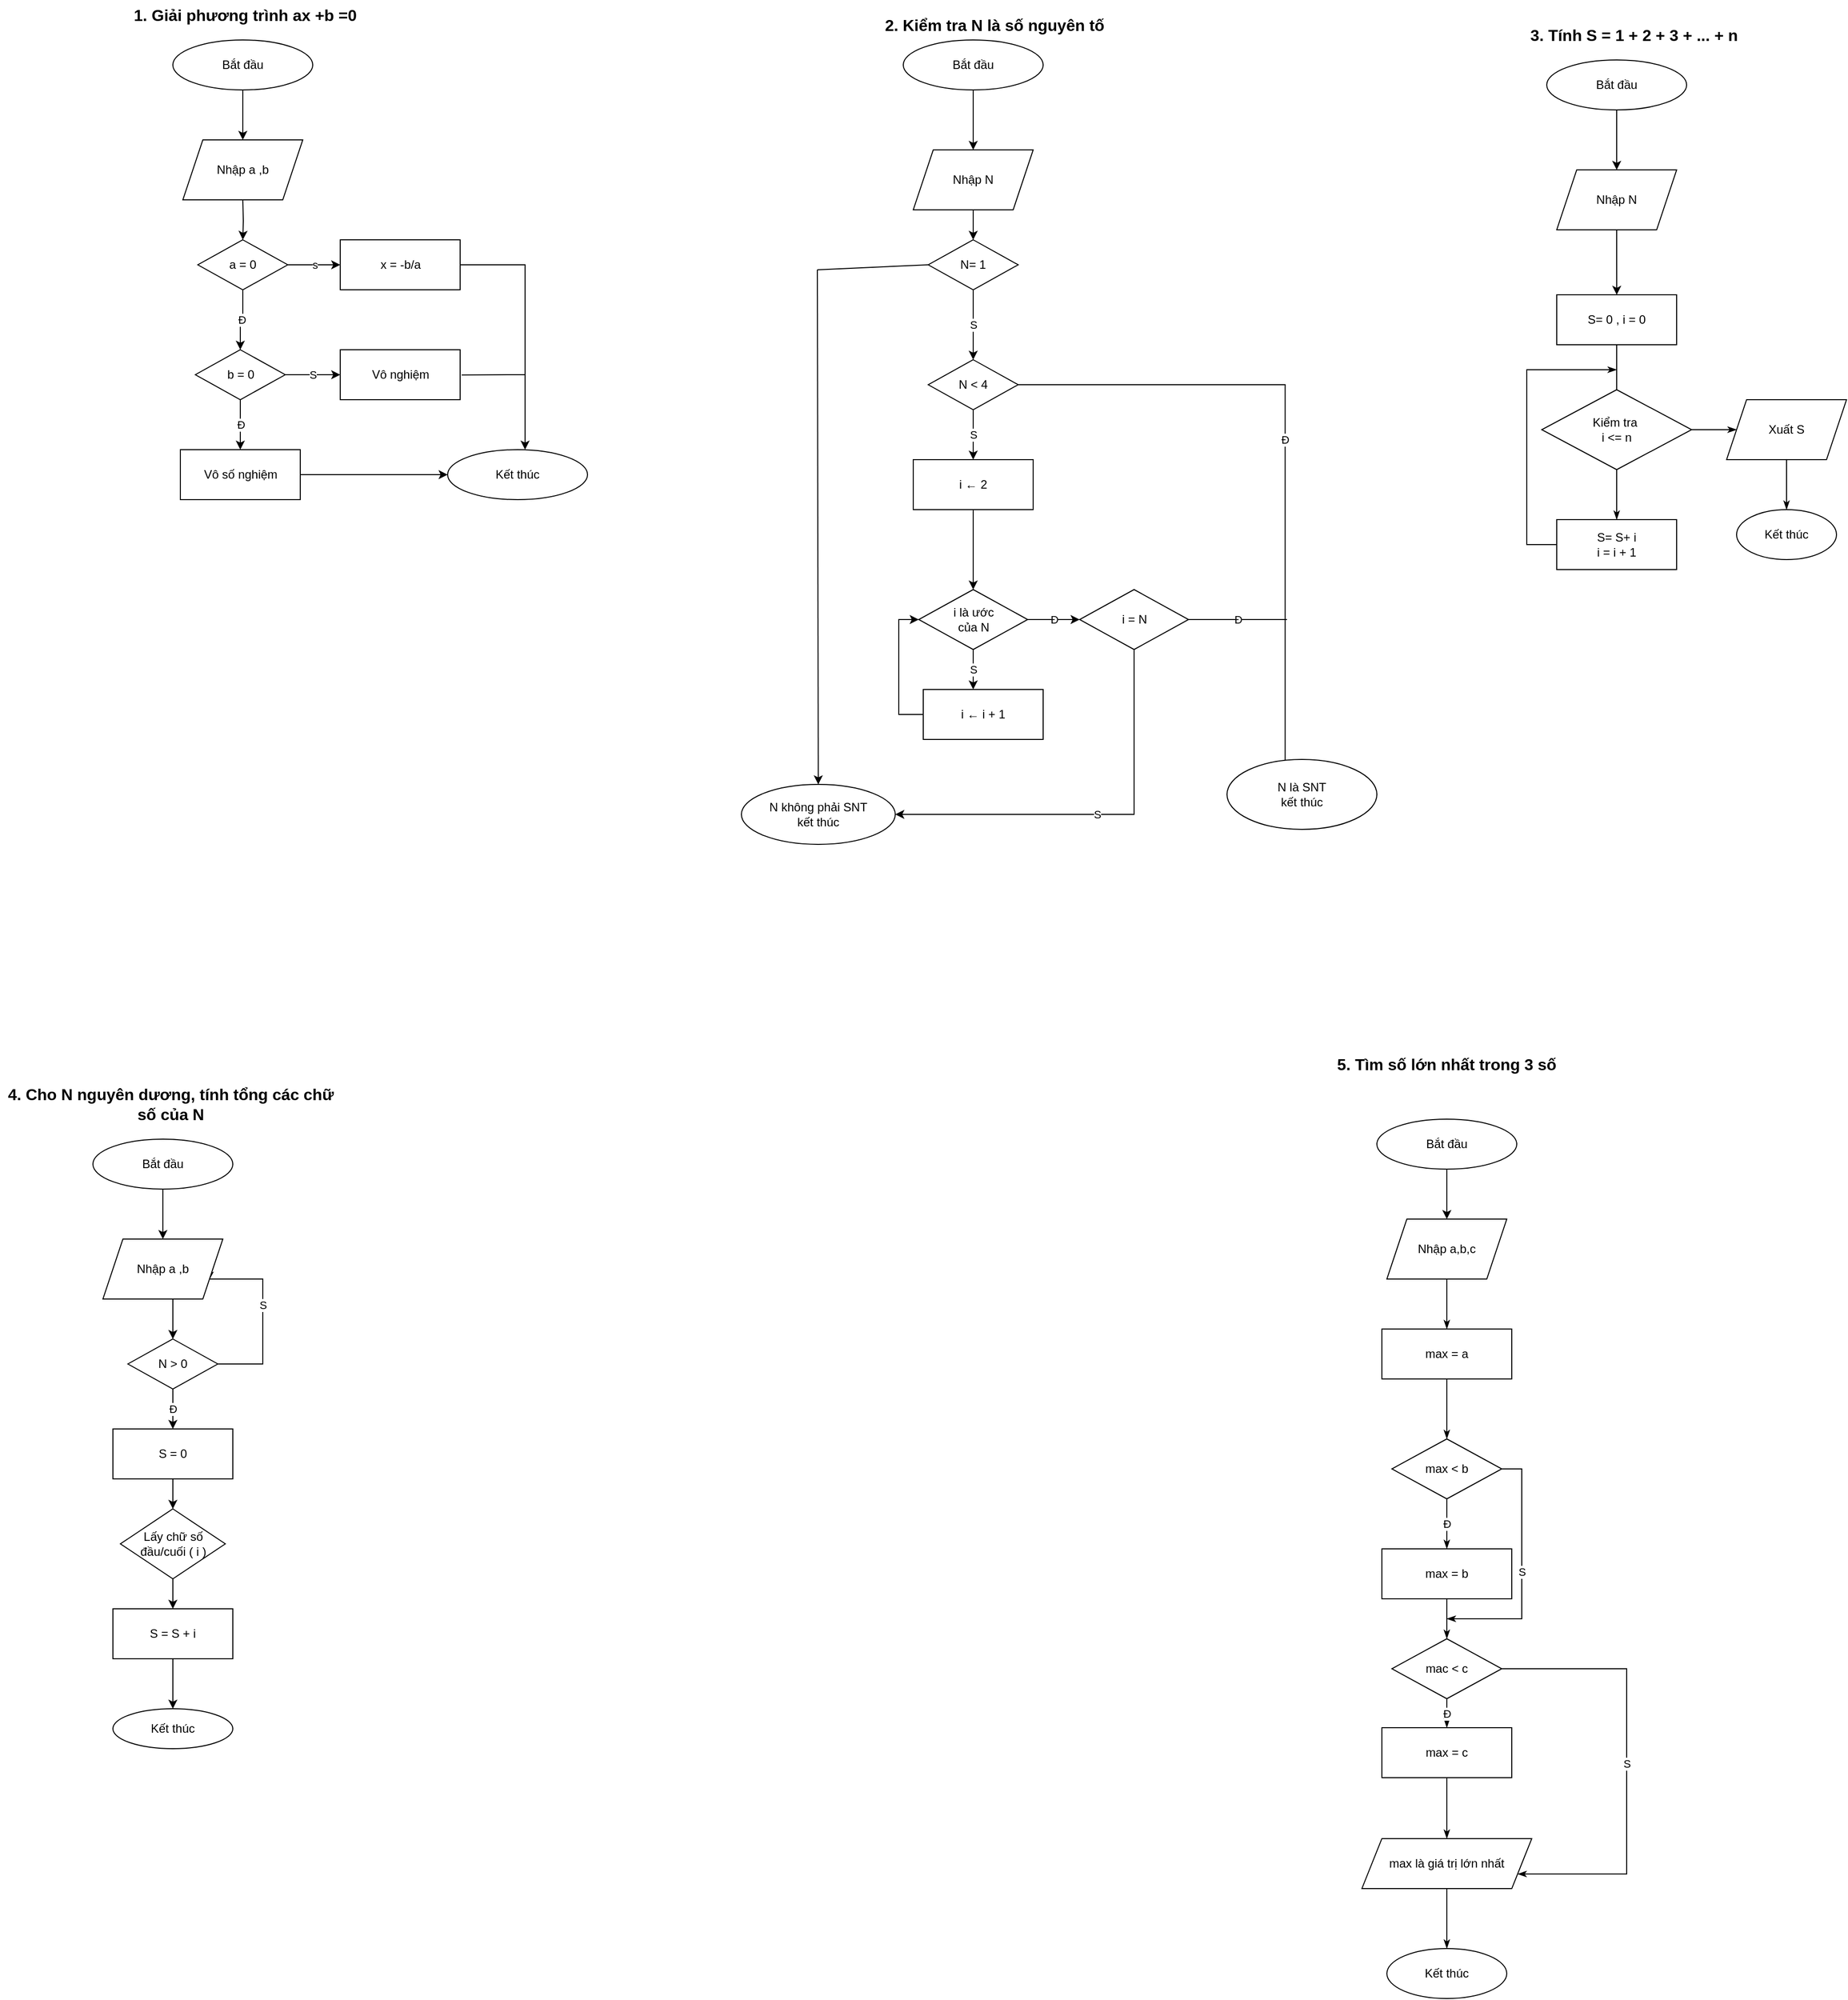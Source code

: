 <mxfile version="20.5.2" type="device"><diagram id="7z8qQeRl7QAv1Xi6rCGY" name="Trang-1"><mxGraphModel dx="2554" dy="952" grid="1" gridSize="10" guides="1" tooltips="1" connect="1" arrows="1" fold="1" page="1" pageScale="1" pageWidth="827" pageHeight="1169" math="0" shadow="0"><root><mxCell id="0"/><mxCell id="1" parent="0"/><mxCell id="CACQc-suv7kkw8vTiSMV-1" value="" style="edgeStyle=orthogonalEdgeStyle;rounded=0;orthogonalLoop=1;jettySize=auto;html=1;" edge="1" parent="1" target="CACQc-suv7kkw8vTiSMV-5"><mxGeometry relative="1" as="geometry"><mxPoint x="-85" y="200" as="sourcePoint"/></mxGeometry></mxCell><mxCell id="CACQc-suv7kkw8vTiSMV-3" value="Đ" style="edgeStyle=orthogonalEdgeStyle;rounded=0;orthogonalLoop=1;jettySize=auto;html=1;" edge="1" parent="1" source="CACQc-suv7kkw8vTiSMV-5" target="CACQc-suv7kkw8vTiSMV-8"><mxGeometry relative="1" as="geometry"/></mxCell><mxCell id="CACQc-suv7kkw8vTiSMV-4" value="s" style="edgeStyle=orthogonalEdgeStyle;rounded=0;orthogonalLoop=1;jettySize=auto;html=1;" edge="1" parent="1" source="CACQc-suv7kkw8vTiSMV-5" target="CACQc-suv7kkw8vTiSMV-9"><mxGeometry relative="1" as="geometry"/></mxCell><mxCell id="CACQc-suv7kkw8vTiSMV-5" value="a = 0" style="rhombus;whiteSpace=wrap;html=1;" vertex="1" parent="1"><mxGeometry x="-130" y="240" width="90" height="50" as="geometry"/></mxCell><mxCell id="CACQc-suv7kkw8vTiSMV-6" value="S" style="edgeStyle=orthogonalEdgeStyle;rounded=0;orthogonalLoop=1;jettySize=auto;html=1;" edge="1" parent="1" source="CACQc-suv7kkw8vTiSMV-8" target="CACQc-suv7kkw8vTiSMV-10"><mxGeometry relative="1" as="geometry"/></mxCell><mxCell id="CACQc-suv7kkw8vTiSMV-7" value="Đ" style="edgeStyle=orthogonalEdgeStyle;rounded=0;orthogonalLoop=1;jettySize=auto;html=1;" edge="1" parent="1" source="CACQc-suv7kkw8vTiSMV-8" target="CACQc-suv7kkw8vTiSMV-11"><mxGeometry relative="1" as="geometry"/></mxCell><mxCell id="CACQc-suv7kkw8vTiSMV-8" value="b = 0" style="rhombus;whiteSpace=wrap;html=1;" vertex="1" parent="1"><mxGeometry x="-132.5" y="350" width="90" height="50" as="geometry"/></mxCell><mxCell id="CACQc-suv7kkw8vTiSMV-9" value="x = -b/a" style="rounded=0;whiteSpace=wrap;html=1;" vertex="1" parent="1"><mxGeometry x="12.5" y="240" width="120" height="50" as="geometry"/></mxCell><mxCell id="CACQc-suv7kkw8vTiSMV-10" value="Vô nghiệm" style="rounded=0;whiteSpace=wrap;html=1;" vertex="1" parent="1"><mxGeometry x="12.5" y="350" width="120" height="50" as="geometry"/></mxCell><mxCell id="CACQc-suv7kkw8vTiSMV-11" value="Vô số nghiệm" style="rounded=0;whiteSpace=wrap;html=1;" vertex="1" parent="1"><mxGeometry x="-147.5" y="450" width="120" height="50" as="geometry"/></mxCell><mxCell id="CACQc-suv7kkw8vTiSMV-13" value="" style="endArrow=classic;html=1;rounded=0;exitX=1;exitY=0.5;exitDx=0;exitDy=0;entryX=0;entryY=0.5;entryDx=0;entryDy=0;" edge="1" parent="1" source="CACQc-suv7kkw8vTiSMV-11" target="CACQc-suv7kkw8vTiSMV-91"><mxGeometry width="50" height="50" relative="1" as="geometry"><mxPoint x="12.5" y="330" as="sourcePoint"/><mxPoint x="100" y="465" as="targetPoint"/></mxGeometry></mxCell><mxCell id="CACQc-suv7kkw8vTiSMV-14" value="" style="endArrow=classic;html=1;rounded=0;entryX=0.5;entryY=0;entryDx=0;entryDy=0;exitX=1;exitY=0.5;exitDx=0;exitDy=0;" edge="1" parent="1" source="CACQc-suv7kkw8vTiSMV-9"><mxGeometry width="50" height="50" relative="1" as="geometry"><mxPoint x="197.5" y="370" as="sourcePoint"/><mxPoint x="197.5" y="450" as="targetPoint"/><Array as="points"><mxPoint x="197.5" y="265"/></Array></mxGeometry></mxCell><mxCell id="CACQc-suv7kkw8vTiSMV-18" value="S" style="edgeStyle=orthogonalEdgeStyle;rounded=0;orthogonalLoop=1;jettySize=auto;html=1;exitX=0.5;exitY=1;exitDx=0;exitDy=0;" edge="1" parent="1" source="CACQc-suv7kkw8vTiSMV-107" target="CACQc-suv7kkw8vTiSMV-24"><mxGeometry relative="1" as="geometry"><mxPoint as="offset"/><mxPoint x="651.059" y="299.967" as="sourcePoint"/><Array as="points"><mxPoint x="646" y="330"/><mxPoint x="646" y="330"/></Array></mxGeometry></mxCell><mxCell id="CACQc-suv7kkw8vTiSMV-23" value="S" style="edgeStyle=orthogonalEdgeStyle;rounded=0;orthogonalLoop=1;jettySize=auto;html=1;" edge="1" parent="1" source="CACQc-suv7kkw8vTiSMV-24" target="CACQc-suv7kkw8vTiSMV-26"><mxGeometry relative="1" as="geometry"/></mxCell><mxCell id="CACQc-suv7kkw8vTiSMV-122" value="Đ" style="edgeStyle=orthogonalEdgeStyle;rounded=0;orthogonalLoop=1;jettySize=auto;html=1;exitX=1;exitY=0.5;exitDx=0;exitDy=0;entryX=0.388;entryY=0.031;entryDx=0;entryDy=0;entryPerimeter=0;endArrow=none;endFill=0;" edge="1" parent="1" source="CACQc-suv7kkw8vTiSMV-24" target="CACQc-suv7kkw8vTiSMV-111"><mxGeometry relative="1" as="geometry"/></mxCell><mxCell id="CACQc-suv7kkw8vTiSMV-24" value="N &amp;lt; 4" style="rhombus;whiteSpace=wrap;html=1;" vertex="1" parent="1"><mxGeometry x="601" y="360" width="90" height="50" as="geometry"/></mxCell><mxCell id="CACQc-suv7kkw8vTiSMV-25" value="" style="edgeStyle=orthogonalEdgeStyle;rounded=0;orthogonalLoop=1;jettySize=auto;html=1;" edge="1" parent="1" source="CACQc-suv7kkw8vTiSMV-26" target="CACQc-suv7kkw8vTiSMV-32"><mxGeometry relative="1" as="geometry"/></mxCell><mxCell id="CACQc-suv7kkw8vTiSMV-26" value="i&amp;nbsp;← 2" style="rounded=0;whiteSpace=wrap;html=1;" vertex="1" parent="1"><mxGeometry x="586" y="460" width="120" height="50" as="geometry"/></mxCell><mxCell id="CACQc-suv7kkw8vTiSMV-31" value="S" style="edgeStyle=orthogonalEdgeStyle;rounded=0;orthogonalLoop=1;jettySize=auto;html=1;" edge="1" parent="1" source="CACQc-suv7kkw8vTiSMV-32" target="CACQc-suv7kkw8vTiSMV-33"><mxGeometry relative="1" as="geometry"><Array as="points"><mxPoint x="646" y="630"/><mxPoint x="646" y="630"/></Array></mxGeometry></mxCell><mxCell id="CACQc-suv7kkw8vTiSMV-32" value="i là ước &lt;br&gt;của N" style="rhombus;whiteSpace=wrap;html=1;" vertex="1" parent="1"><mxGeometry x="591.5" y="590" width="109" height="60" as="geometry"/></mxCell><mxCell id="CACQc-suv7kkw8vTiSMV-121" style="edgeStyle=orthogonalEdgeStyle;rounded=0;orthogonalLoop=1;jettySize=auto;html=1;exitX=0;exitY=0.5;exitDx=0;exitDy=0;entryX=0;entryY=0.5;entryDx=0;entryDy=0;" edge="1" parent="1" source="CACQc-suv7kkw8vTiSMV-33" target="CACQc-suv7kkw8vTiSMV-32"><mxGeometry relative="1" as="geometry"/></mxCell><mxCell id="CACQc-suv7kkw8vTiSMV-33" value="i&amp;nbsp;← i + 1" style="rounded=0;whiteSpace=wrap;html=1;" vertex="1" parent="1"><mxGeometry x="596" y="690" width="120" height="50" as="geometry"/></mxCell><mxCell id="CACQc-suv7kkw8vTiSMV-37" value="" style="edgeStyle=orthogonalEdgeStyle;rounded=0;orthogonalLoop=1;jettySize=auto;html=1;exitX=0.5;exitY=1;exitDx=0;exitDy=0;" edge="1" parent="1" source="CACQc-suv7kkw8vTiSMV-128"><mxGeometry relative="1" as="geometry"><mxPoint x="1290.053" y="295.029" as="targetPoint"/><mxPoint x="1290" y="265" as="sourcePoint"/></mxGeometry></mxCell><mxCell id="CACQc-suv7kkw8vTiSMV-130" style="edgeStyle=orthogonalEdgeStyle;rounded=0;orthogonalLoop=1;jettySize=auto;html=1;exitX=0.5;exitY=1;exitDx=0;exitDy=0;entryX=0.5;entryY=0;entryDx=0;entryDy=0;endArrow=none;endFill=0;" edge="1" parent="1" source="CACQc-suv7kkw8vTiSMV-48" target="CACQc-suv7kkw8vTiSMV-129"><mxGeometry relative="1" as="geometry"/></mxCell><mxCell id="CACQc-suv7kkw8vTiSMV-48" value="S= 0 , i = 0" style="rounded=0;whiteSpace=wrap;html=1;" vertex="1" parent="1"><mxGeometry x="1230" y="295" width="120" height="50" as="geometry"/></mxCell><mxCell id="CACQc-suv7kkw8vTiSMV-53" value="" style="edgeStyle=orthogonalEdgeStyle;rounded=0;orthogonalLoop=1;jettySize=auto;html=1;" edge="1" parent="1" source="CACQc-suv7kkw8vTiSMV-145" target="CACQc-suv7kkw8vTiSMV-57"><mxGeometry relative="1" as="geometry"><mxPoint x="-155" y="1310" as="sourcePoint"/><Array as="points"><mxPoint x="-155" y="1310"/><mxPoint x="-155" y="1310"/></Array></mxGeometry></mxCell><mxCell id="CACQc-suv7kkw8vTiSMV-55" value="Đ" style="edgeStyle=orthogonalEdgeStyle;rounded=0;orthogonalLoop=1;jettySize=auto;html=1;entryX=0.5;entryY=0;entryDx=0;entryDy=0;" edge="1" parent="1" source="CACQc-suv7kkw8vTiSMV-57" target="CACQc-suv7kkw8vTiSMV-59"><mxGeometry relative="1" as="geometry"><mxPoint as="offset"/><mxPoint x="-155" y="1440.0" as="targetPoint"/></mxGeometry></mxCell><mxCell id="CACQc-suv7kkw8vTiSMV-56" value="S" style="edgeStyle=orthogonalEdgeStyle;rounded=0;orthogonalLoop=1;jettySize=auto;html=1;exitX=1;exitY=0.5;exitDx=0;exitDy=0;entryX=1;entryY=0.75;entryDx=0;entryDy=0;" edge="1" parent="1" source="CACQc-suv7kkw8vTiSMV-57" target="CACQc-suv7kkw8vTiSMV-145"><mxGeometry x="0.125" relative="1" as="geometry"><mxPoint x="-95" y="1280" as="targetPoint"/><Array as="points"><mxPoint x="-65" y="1365"/><mxPoint x="-65" y="1280"/><mxPoint x="-119" y="1280"/></Array><mxPoint as="offset"/></mxGeometry></mxCell><mxCell id="CACQc-suv7kkw8vTiSMV-57" value="N &amp;gt; 0" style="rhombus;whiteSpace=wrap;html=1;" vertex="1" parent="1"><mxGeometry x="-200" y="1340" width="90" height="50" as="geometry"/></mxCell><mxCell id="CACQc-suv7kkw8vTiSMV-58" value="" style="edgeStyle=orthogonalEdgeStyle;rounded=0;orthogonalLoop=1;jettySize=auto;html=1;" edge="1" parent="1" source="CACQc-suv7kkw8vTiSMV-59" target="CACQc-suv7kkw8vTiSMV-64"><mxGeometry relative="1" as="geometry"/></mxCell><mxCell id="CACQc-suv7kkw8vTiSMV-59" value="S = 0" style="rounded=0;whiteSpace=wrap;html=1;" vertex="1" parent="1"><mxGeometry x="-215" y="1430" width="120" height="50" as="geometry"/></mxCell><mxCell id="CACQc-suv7kkw8vTiSMV-63" value="" style="edgeStyle=orthogonalEdgeStyle;rounded=0;orthogonalLoop=1;jettySize=auto;html=1;" edge="1" parent="1" source="CACQc-suv7kkw8vTiSMV-64" target="CACQc-suv7kkw8vTiSMV-66"><mxGeometry relative="1" as="geometry"/></mxCell><mxCell id="CACQc-suv7kkw8vTiSMV-64" value="Lấy chữ số đầu/cuối ( i )" style="rhombus;whiteSpace=wrap;html=1;" vertex="1" parent="1"><mxGeometry x="-207.5" y="1510" width="105" height="70" as="geometry"/></mxCell><mxCell id="CACQc-suv7kkw8vTiSMV-65" value="" style="edgeStyle=orthogonalEdgeStyle;rounded=0;orthogonalLoop=1;jettySize=auto;html=1;entryX=0.5;entryY=0;entryDx=0;entryDy=0;" edge="1" parent="1" source="CACQc-suv7kkw8vTiSMV-66" target="CACQc-suv7kkw8vTiSMV-146"><mxGeometry relative="1" as="geometry"><mxPoint x="-155" y="1700" as="targetPoint"/></mxGeometry></mxCell><mxCell id="CACQc-suv7kkw8vTiSMV-66" value="S = S + i" style="rounded=0;whiteSpace=wrap;html=1;" vertex="1" parent="1"><mxGeometry x="-215" y="1610" width="120" height="50" as="geometry"/></mxCell><mxCell id="CACQc-suv7kkw8vTiSMV-83" value="&lt;font style=&quot;font-size: 16px;&quot;&gt;&lt;b&gt;1. Giải phương trình ax +b =0&lt;/b&gt;&lt;/font&gt;" style="text;html=1;strokeColor=none;fillColor=none;align=center;verticalAlign=middle;whiteSpace=wrap;rounded=0;" vertex="1" parent="1"><mxGeometry x="-200" width="235" height="30" as="geometry"/></mxCell><mxCell id="CACQc-suv7kkw8vTiSMV-84" value="&lt;font style=&quot;font-size: 16px;&quot;&gt;&lt;b&gt;2. Kiểm tra N là số nguyên tố&lt;/b&gt;&lt;/font&gt;" style="text;html=1;strokeColor=none;fillColor=none;align=center;verticalAlign=middle;whiteSpace=wrap;rounded=0;" vertex="1" parent="1"><mxGeometry x="550" y="10" width="235" height="30" as="geometry"/></mxCell><mxCell id="CACQc-suv7kkw8vTiSMV-85" value="&lt;font style=&quot;font-size: 16px;&quot;&gt;&lt;b&gt;3. Tính S = 1 + 2 + 3 + ... + n&lt;/b&gt;&lt;/font&gt;" style="text;html=1;strokeColor=none;fillColor=none;align=center;verticalAlign=middle;whiteSpace=wrap;rounded=0;" vertex="1" parent="1"><mxGeometry x="1190" y="20" width="235" height="30" as="geometry"/></mxCell><mxCell id="CACQc-suv7kkw8vTiSMV-86" value="&lt;font style=&quot;font-size: 16px;&quot;&gt;&lt;b&gt;4. Cho N nguyên dương, tính tổng các chữ số của N&lt;/b&gt;&lt;/font&gt;" style="text;html=1;strokeColor=none;fillColor=none;align=center;verticalAlign=middle;whiteSpace=wrap;rounded=0;" vertex="1" parent="1"><mxGeometry x="-327.5" y="1090" width="340" height="30" as="geometry"/></mxCell><mxCell id="CACQc-suv7kkw8vTiSMV-87" value="&lt;span style=&quot;font-size: 16px;&quot;&gt;&lt;b&gt;5. Tìm số lớn nhất trong 3 số&lt;/b&gt;&lt;/span&gt;" style="text;html=1;strokeColor=none;fillColor=none;align=center;verticalAlign=middle;whiteSpace=wrap;rounded=0;" vertex="1" parent="1"><mxGeometry x="950" y="1050" width="340" height="30" as="geometry"/></mxCell><mxCell id="CACQc-suv7kkw8vTiSMV-88" value="Bắt đầu" style="ellipse;whiteSpace=wrap;html=1;hachureGap=4;" vertex="1" parent="1"><mxGeometry x="-155" y="40" width="140" height="50" as="geometry"/></mxCell><mxCell id="CACQc-suv7kkw8vTiSMV-89" value="" style="edgeStyle=orthogonalEdgeStyle;rounded=0;orthogonalLoop=1;jettySize=auto;html=1;exitX=0.5;exitY=1;exitDx=0;exitDy=0;entryX=0.5;entryY=0;entryDx=0;entryDy=0;" edge="1" parent="1" source="CACQc-suv7kkw8vTiSMV-88" target="CACQc-suv7kkw8vTiSMV-90"><mxGeometry relative="1" as="geometry"><mxPoint x="-88" y="100" as="sourcePoint"/><mxPoint x="-85" y="140" as="targetPoint"/></mxGeometry></mxCell><mxCell id="CACQc-suv7kkw8vTiSMV-90" value="Nhập a ,b" style="shape=parallelogram;perimeter=parallelogramPerimeter;whiteSpace=wrap;html=1;fixedSize=1;" vertex="1" parent="1"><mxGeometry x="-145" y="140" width="120" height="60" as="geometry"/></mxCell><mxCell id="CACQc-suv7kkw8vTiSMV-91" value="Kết thúc" style="ellipse;whiteSpace=wrap;html=1;hachureGap=4;" vertex="1" parent="1"><mxGeometry x="120" y="450" width="140" height="50" as="geometry"/></mxCell><mxCell id="CACQc-suv7kkw8vTiSMV-94" value="" style="endArrow=none;html=1;rounded=0;exitX=1.013;exitY=0.504;exitDx=0;exitDy=0;exitPerimeter=0;" edge="1" parent="1" source="CACQc-suv7kkw8vTiSMV-10"><mxGeometry width="50" height="50" relative="1" as="geometry"><mxPoint x="183" y="374.96" as="sourcePoint"/><mxPoint x="197" y="374.99" as="targetPoint"/></mxGeometry></mxCell><mxCell id="CACQc-suv7kkw8vTiSMV-98" value="Bắt đầu" style="ellipse;whiteSpace=wrap;html=1;hachureGap=4;" vertex="1" parent="1"><mxGeometry x="576" y="40" width="140" height="50" as="geometry"/></mxCell><mxCell id="CACQc-suv7kkw8vTiSMV-99" value="" style="edgeStyle=orthogonalEdgeStyle;rounded=0;orthogonalLoop=1;jettySize=auto;html=1;exitX=0.5;exitY=1;exitDx=0;exitDy=0;entryX=0.5;entryY=0;entryDx=0;entryDy=0;" edge="1" parent="1" source="CACQc-suv7kkw8vTiSMV-98" target="CACQc-suv7kkw8vTiSMV-100"><mxGeometry relative="1" as="geometry"><mxPoint x="192" y="120" as="sourcePoint"/><mxPoint x="646" y="140" as="targetPoint"/></mxGeometry></mxCell><mxCell id="CACQc-suv7kkw8vTiSMV-100" value="Nhập N" style="shape=parallelogram;perimeter=parallelogramPerimeter;whiteSpace=wrap;html=1;fixedSize=1;" vertex="1" parent="1"><mxGeometry x="586" y="150" width="120" height="60" as="geometry"/></mxCell><mxCell id="CACQc-suv7kkw8vTiSMV-105" value="" style="endArrow=classic;html=1;rounded=0;" edge="1" parent="1" target="CACQc-suv7kkw8vTiSMV-110"><mxGeometry width="50" height="50" relative="1" as="geometry"><mxPoint x="490" y="270" as="sourcePoint"/><mxPoint x="490" y="530" as="targetPoint"/></mxGeometry></mxCell><mxCell id="CACQc-suv7kkw8vTiSMV-107" value="N= 1" style="rhombus;whiteSpace=wrap;html=1;" vertex="1" parent="1"><mxGeometry x="601" y="240" width="90" height="50" as="geometry"/></mxCell><mxCell id="CACQc-suv7kkw8vTiSMV-108" value="" style="endArrow=none;html=1;rounded=0;entryX=0;entryY=0.5;entryDx=0;entryDy=0;" edge="1" parent="1" target="CACQc-suv7kkw8vTiSMV-107"><mxGeometry width="50" height="50" relative="1" as="geometry"><mxPoint x="490" y="270" as="sourcePoint"/><mxPoint x="570" y="330" as="targetPoint"/></mxGeometry></mxCell><mxCell id="CACQc-suv7kkw8vTiSMV-109" value="" style="endArrow=classic;html=1;rounded=0;exitX=0.5;exitY=1;exitDx=0;exitDy=0;" edge="1" parent="1" source="CACQc-suv7kkw8vTiSMV-100" target="CACQc-suv7kkw8vTiSMV-107"><mxGeometry width="50" height="50" relative="1" as="geometry"><mxPoint x="440" y="390" as="sourcePoint"/><mxPoint x="490" y="340" as="targetPoint"/></mxGeometry></mxCell><mxCell id="CACQc-suv7kkw8vTiSMV-110" value="N không phải SNT&lt;br&gt;kết thúc" style="ellipse;whiteSpace=wrap;html=1;" vertex="1" parent="1"><mxGeometry x="414" y="785" width="154" height="60" as="geometry"/></mxCell><mxCell id="CACQc-suv7kkw8vTiSMV-111" value="N là SNT&lt;br&gt;kết thúc" style="ellipse;whiteSpace=wrap;html=1;" vertex="1" parent="1"><mxGeometry x="900" y="760" width="150" height="70" as="geometry"/></mxCell><mxCell id="CACQc-suv7kkw8vTiSMV-114" value="Đ" style="endArrow=classic;html=1;rounded=0;exitX=1;exitY=0.5;exitDx=0;exitDy=0;entryX=0;entryY=0.5;entryDx=0;entryDy=0;" edge="1" parent="1" source="CACQc-suv7kkw8vTiSMV-32" target="CACQc-suv7kkw8vTiSMV-115"><mxGeometry width="50" height="50" relative="1" as="geometry"><mxPoint x="730" y="660" as="sourcePoint"/><mxPoint x="780" y="610" as="targetPoint"/></mxGeometry></mxCell><mxCell id="CACQc-suv7kkw8vTiSMV-118" value="S" style="edgeStyle=orthogonalEdgeStyle;rounded=0;orthogonalLoop=1;jettySize=auto;html=1;exitX=0.5;exitY=1;exitDx=0;exitDy=0;entryX=1;entryY=0.5;entryDx=0;entryDy=0;" edge="1" parent="1" source="CACQc-suv7kkw8vTiSMV-115" target="CACQc-suv7kkw8vTiSMV-110"><mxGeometry relative="1" as="geometry"/></mxCell><mxCell id="CACQc-suv7kkw8vTiSMV-115" value="i = N" style="rhombus;whiteSpace=wrap;html=1;" vertex="1" parent="1"><mxGeometry x="752.5" y="590" width="109" height="60" as="geometry"/></mxCell><mxCell id="CACQc-suv7kkw8vTiSMV-117" value="Đ" style="endArrow=none;html=1;rounded=0;exitX=1;exitY=0.5;exitDx=0;exitDy=0;endFill=0;" edge="1" parent="1" source="CACQc-suv7kkw8vTiSMV-115"><mxGeometry width="50" height="50" relative="1" as="geometry"><mxPoint x="900" y="550" as="sourcePoint"/><mxPoint x="960" y="620" as="targetPoint"/></mxGeometry></mxCell><mxCell id="CACQc-suv7kkw8vTiSMV-126" value="Bắt đầu" style="ellipse;whiteSpace=wrap;html=1;hachureGap=4;" vertex="1" parent="1"><mxGeometry x="1220" y="60" width="140" height="50" as="geometry"/></mxCell><mxCell id="CACQc-suv7kkw8vTiSMV-127" value="" style="edgeStyle=orthogonalEdgeStyle;rounded=0;orthogonalLoop=1;jettySize=auto;html=1;exitX=0.5;exitY=1;exitDx=0;exitDy=0;entryX=0.5;entryY=0;entryDx=0;entryDy=0;" edge="1" parent="1" source="CACQc-suv7kkw8vTiSMV-126" target="CACQc-suv7kkw8vTiSMV-128"><mxGeometry relative="1" as="geometry"><mxPoint x="836" y="140" as="sourcePoint"/><mxPoint x="1290" y="160" as="targetPoint"/></mxGeometry></mxCell><mxCell id="CACQc-suv7kkw8vTiSMV-128" value="Nhập N" style="shape=parallelogram;perimeter=parallelogramPerimeter;whiteSpace=wrap;html=1;fixedSize=1;" vertex="1" parent="1"><mxGeometry x="1230" y="170" width="120" height="60" as="geometry"/></mxCell><mxCell id="CACQc-suv7kkw8vTiSMV-137" style="edgeStyle=orthogonalEdgeStyle;rounded=0;orthogonalLoop=1;jettySize=auto;html=1;exitX=0.5;exitY=1;exitDx=0;exitDy=0;entryX=0.5;entryY=0;entryDx=0;entryDy=0;endArrow=classicThin;endFill=1;" edge="1" parent="1" source="CACQc-suv7kkw8vTiSMV-129" target="CACQc-suv7kkw8vTiSMV-131"><mxGeometry relative="1" as="geometry"/></mxCell><mxCell id="CACQc-suv7kkw8vTiSMV-139" style="edgeStyle=orthogonalEdgeStyle;rounded=0;orthogonalLoop=1;jettySize=auto;html=1;exitX=1;exitY=0.5;exitDx=0;exitDy=0;endArrow=classicThin;endFill=1;" edge="1" parent="1" source="CACQc-suv7kkw8vTiSMV-129" target="CACQc-suv7kkw8vTiSMV-138"><mxGeometry relative="1" as="geometry"/></mxCell><mxCell id="CACQc-suv7kkw8vTiSMV-129" value="Kiểm tra&amp;nbsp;&lt;br&gt;i &amp;lt;= n" style="rhombus;whiteSpace=wrap;html=1;" vertex="1" parent="1"><mxGeometry x="1215" y="390" width="150" height="80" as="geometry"/></mxCell><mxCell id="CACQc-suv7kkw8vTiSMV-136" style="edgeStyle=orthogonalEdgeStyle;rounded=0;orthogonalLoop=1;jettySize=auto;html=1;exitX=0;exitY=0.5;exitDx=0;exitDy=0;endArrow=classicThin;endFill=1;" edge="1" parent="1" source="CACQc-suv7kkw8vTiSMV-131"><mxGeometry relative="1" as="geometry"><mxPoint x="1290" y="370" as="targetPoint"/><Array as="points"><mxPoint x="1200" y="545"/><mxPoint x="1200" y="370"/></Array></mxGeometry></mxCell><mxCell id="CACQc-suv7kkw8vTiSMV-131" value="S= S+ i&lt;br&gt;i = i + 1" style="rounded=0;whiteSpace=wrap;html=1;" vertex="1" parent="1"><mxGeometry x="1230" y="520" width="120" height="50" as="geometry"/></mxCell><mxCell id="CACQc-suv7kkw8vTiSMV-141" style="edgeStyle=orthogonalEdgeStyle;rounded=0;orthogonalLoop=1;jettySize=auto;html=1;exitX=0.5;exitY=1;exitDx=0;exitDy=0;entryX=0.5;entryY=0;entryDx=0;entryDy=0;endArrow=classicThin;endFill=1;" edge="1" parent="1" source="CACQc-suv7kkw8vTiSMV-138" target="CACQc-suv7kkw8vTiSMV-140"><mxGeometry relative="1" as="geometry"/></mxCell><mxCell id="CACQc-suv7kkw8vTiSMV-138" value="Xuất S" style="shape=parallelogram;perimeter=parallelogramPerimeter;whiteSpace=wrap;html=1;fixedSize=1;" vertex="1" parent="1"><mxGeometry x="1400" y="400" width="120" height="60" as="geometry"/></mxCell><mxCell id="CACQc-suv7kkw8vTiSMV-140" value="Kết thúc" style="ellipse;whiteSpace=wrap;html=1;" vertex="1" parent="1"><mxGeometry x="1410" y="510" width="100" height="50" as="geometry"/></mxCell><mxCell id="CACQc-suv7kkw8vTiSMV-143" value="Bắt đầu" style="ellipse;whiteSpace=wrap;html=1;hachureGap=4;" vertex="1" parent="1"><mxGeometry x="-235" y="1140" width="140" height="50" as="geometry"/></mxCell><mxCell id="CACQc-suv7kkw8vTiSMV-144" value="" style="edgeStyle=orthogonalEdgeStyle;rounded=0;orthogonalLoop=1;jettySize=auto;html=1;exitX=0.5;exitY=1;exitDx=0;exitDy=0;entryX=0.5;entryY=0;entryDx=0;entryDy=0;" edge="1" parent="1" source="CACQc-suv7kkw8vTiSMV-143" target="CACQc-suv7kkw8vTiSMV-145"><mxGeometry relative="1" as="geometry"><mxPoint x="-168" y="1200" as="sourcePoint"/><mxPoint x="-165" y="1240" as="targetPoint"/></mxGeometry></mxCell><mxCell id="CACQc-suv7kkw8vTiSMV-145" value="Nhập a ,b" style="shape=parallelogram;perimeter=parallelogramPerimeter;whiteSpace=wrap;html=1;fixedSize=1;" vertex="1" parent="1"><mxGeometry x="-225" y="1240" width="120" height="60" as="geometry"/></mxCell><mxCell id="CACQc-suv7kkw8vTiSMV-146" value="Kết thúc" style="ellipse;whiteSpace=wrap;html=1;" vertex="1" parent="1"><mxGeometry x="-215" y="1710" width="120" height="40" as="geometry"/></mxCell><mxCell id="CACQc-suv7kkw8vTiSMV-148" value="Bắt đầu" style="ellipse;whiteSpace=wrap;html=1;hachureGap=4;" vertex="1" parent="1"><mxGeometry x="1050" y="1120" width="140" height="50" as="geometry"/></mxCell><mxCell id="CACQc-suv7kkw8vTiSMV-149" value="" style="edgeStyle=orthogonalEdgeStyle;rounded=0;orthogonalLoop=1;jettySize=auto;html=1;exitX=0.5;exitY=1;exitDx=0;exitDy=0;entryX=0.5;entryY=0;entryDx=0;entryDy=0;" edge="1" parent="1" source="CACQc-suv7kkw8vTiSMV-148" target="CACQc-suv7kkw8vTiSMV-150"><mxGeometry relative="1" as="geometry"><mxPoint x="1117" y="1180" as="sourcePoint"/><mxPoint x="1120" y="1220" as="targetPoint"/></mxGeometry></mxCell><mxCell id="CACQc-suv7kkw8vTiSMV-153" style="edgeStyle=orthogonalEdgeStyle;rounded=0;orthogonalLoop=1;jettySize=auto;html=1;exitX=0.5;exitY=1;exitDx=0;exitDy=0;entryX=0.5;entryY=0;entryDx=0;entryDy=0;endArrow=classicThin;endFill=1;" edge="1" parent="1" source="CACQc-suv7kkw8vTiSMV-150" target="CACQc-suv7kkw8vTiSMV-151"><mxGeometry relative="1" as="geometry"/></mxCell><mxCell id="CACQc-suv7kkw8vTiSMV-150" value="Nhập a,b,c" style="shape=parallelogram;perimeter=parallelogramPerimeter;whiteSpace=wrap;html=1;fixedSize=1;" vertex="1" parent="1"><mxGeometry x="1060" y="1220" width="120" height="60" as="geometry"/></mxCell><mxCell id="CACQc-suv7kkw8vTiSMV-154" style="edgeStyle=orthogonalEdgeStyle;rounded=0;orthogonalLoop=1;jettySize=auto;html=1;exitX=0.5;exitY=1;exitDx=0;exitDy=0;entryX=0.5;entryY=0;entryDx=0;entryDy=0;endArrow=classicThin;endFill=1;" edge="1" parent="1" source="CACQc-suv7kkw8vTiSMV-151" target="CACQc-suv7kkw8vTiSMV-152"><mxGeometry relative="1" as="geometry"/></mxCell><mxCell id="CACQc-suv7kkw8vTiSMV-151" value="max = a" style="rounded=0;whiteSpace=wrap;html=1;" vertex="1" parent="1"><mxGeometry x="1055" y="1330" width="130" height="50" as="geometry"/></mxCell><mxCell id="CACQc-suv7kkw8vTiSMV-157" value="Đ" style="edgeStyle=orthogonalEdgeStyle;rounded=0;orthogonalLoop=1;jettySize=auto;html=1;exitX=0.5;exitY=1;exitDx=0;exitDy=0;entryX=0.5;entryY=0;entryDx=0;entryDy=0;endArrow=classicThin;endFill=1;" edge="1" parent="1" source="CACQc-suv7kkw8vTiSMV-152" target="CACQc-suv7kkw8vTiSMV-156"><mxGeometry relative="1" as="geometry"/></mxCell><mxCell id="CACQc-suv7kkw8vTiSMV-162" value="S" style="edgeStyle=orthogonalEdgeStyle;rounded=0;orthogonalLoop=1;jettySize=auto;html=1;exitX=1;exitY=0.5;exitDx=0;exitDy=0;endArrow=classicThin;endFill=1;" edge="1" parent="1" source="CACQc-suv7kkw8vTiSMV-152"><mxGeometry relative="1" as="geometry"><mxPoint x="1120" y="1620" as="targetPoint"/><Array as="points"><mxPoint x="1195" y="1470"/><mxPoint x="1195" y="1620"/><mxPoint x="1175" y="1620"/></Array></mxGeometry></mxCell><mxCell id="CACQc-suv7kkw8vTiSMV-152" value="max &amp;lt; b" style="rhombus;whiteSpace=wrap;html=1;" vertex="1" parent="1"><mxGeometry x="1065" y="1440" width="110" height="60" as="geometry"/></mxCell><mxCell id="CACQc-suv7kkw8vTiSMV-159" style="edgeStyle=orthogonalEdgeStyle;rounded=0;orthogonalLoop=1;jettySize=auto;html=1;exitX=0.5;exitY=1;exitDx=0;exitDy=0;endArrow=classicThin;endFill=1;" edge="1" parent="1" source="CACQc-suv7kkw8vTiSMV-156" target="CACQc-suv7kkw8vTiSMV-158"><mxGeometry relative="1" as="geometry"/></mxCell><mxCell id="CACQc-suv7kkw8vTiSMV-156" value="max = b" style="rounded=0;whiteSpace=wrap;html=1;" vertex="1" parent="1"><mxGeometry x="1055" y="1550" width="130" height="50" as="geometry"/></mxCell><mxCell id="CACQc-suv7kkw8vTiSMV-164" value="Đ" style="edgeStyle=orthogonalEdgeStyle;rounded=0;orthogonalLoop=1;jettySize=auto;html=1;exitX=0.5;exitY=1;exitDx=0;exitDy=0;entryX=0.5;entryY=0;entryDx=0;entryDy=0;endArrow=classicThin;endFill=1;" edge="1" parent="1" source="CACQc-suv7kkw8vTiSMV-158" target="CACQc-suv7kkw8vTiSMV-163"><mxGeometry relative="1" as="geometry"/></mxCell><mxCell id="CACQc-suv7kkw8vTiSMV-168" value="S" style="edgeStyle=orthogonalEdgeStyle;rounded=0;orthogonalLoop=1;jettySize=auto;html=1;exitX=1;exitY=0.5;exitDx=0;exitDy=0;entryX=1;entryY=0.75;entryDx=0;entryDy=0;endArrow=classicThin;endFill=1;" edge="1" parent="1" source="CACQc-suv7kkw8vTiSMV-158" target="CACQc-suv7kkw8vTiSMV-165"><mxGeometry relative="1" as="geometry"><Array as="points"><mxPoint x="1300" y="1670"/><mxPoint x="1300" y="1875"/></Array></mxGeometry></mxCell><mxCell id="CACQc-suv7kkw8vTiSMV-158" value="mac &amp;lt; c" style="rhombus;whiteSpace=wrap;html=1;" vertex="1" parent="1"><mxGeometry x="1065" y="1640" width="110" height="60" as="geometry"/></mxCell><mxCell id="CACQc-suv7kkw8vTiSMV-166" style="edgeStyle=orthogonalEdgeStyle;rounded=0;orthogonalLoop=1;jettySize=auto;html=1;exitX=0.5;exitY=1;exitDx=0;exitDy=0;entryX=0.5;entryY=0;entryDx=0;entryDy=0;endArrow=classicThin;endFill=1;" edge="1" parent="1" source="CACQc-suv7kkw8vTiSMV-163" target="CACQc-suv7kkw8vTiSMV-165"><mxGeometry relative="1" as="geometry"/></mxCell><mxCell id="CACQc-suv7kkw8vTiSMV-163" value="max = c" style="rounded=0;whiteSpace=wrap;html=1;" vertex="1" parent="1"><mxGeometry x="1055" y="1729" width="130" height="50" as="geometry"/></mxCell><mxCell id="CACQc-suv7kkw8vTiSMV-170" style="edgeStyle=orthogonalEdgeStyle;rounded=0;orthogonalLoop=1;jettySize=auto;html=1;exitX=0.5;exitY=1;exitDx=0;exitDy=0;entryX=0.5;entryY=0;entryDx=0;entryDy=0;endArrow=classicThin;endFill=1;" edge="1" parent="1" source="CACQc-suv7kkw8vTiSMV-165" target="CACQc-suv7kkw8vTiSMV-169"><mxGeometry relative="1" as="geometry"/></mxCell><mxCell id="CACQc-suv7kkw8vTiSMV-165" value="max là giá trị lớn nhất" style="shape=parallelogram;perimeter=parallelogramPerimeter;whiteSpace=wrap;html=1;fixedSize=1;" vertex="1" parent="1"><mxGeometry x="1035" y="1840" width="170" height="50" as="geometry"/></mxCell><mxCell id="CACQc-suv7kkw8vTiSMV-169" value="Kết thúc" style="ellipse;whiteSpace=wrap;html=1;" vertex="1" parent="1"><mxGeometry x="1060" y="1950" width="120" height="50" as="geometry"/></mxCell></root></mxGraphModel></diagram></mxfile>